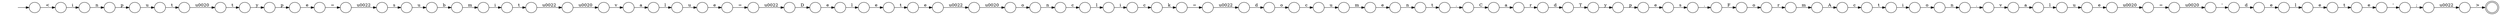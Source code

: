 digraph Automaton {
  rankdir = LR;
  0 [shape=circle,label=""];
  0 -> 19 [label="e"]
  1 [shape=circle,label=""];
  1 -> 49 [label="v"]
  2 [shape=circle,label=""];
  2 -> 11 [label="e"]
  3 [shape=circle,label=""];
  3 -> 79 [label="o"]
  4 [shape=circle,label=""];
  4 -> 90 [label=">"]
  5 [shape=circle,label=""];
  5 -> 92 [label="i"]
  6 [shape=circle,label=""];
  6 -> 77 [label="\u0020"]
  7 [shape=circle,label=""];
  7 -> 37 [label="l"]
  8 [shape=circle,label=""];
  8 -> 66 [label="."]
  9 [shape=circle,label=""];
  9 -> 16 [label="\u0022"]
  10 [shape=circle,label=""];
  10 -> 21 [label="u"]
  11 [shape=circle,label=""];
  11 -> 85 [label="="]
  12 [shape=circle,label=""];
  12 -> 50 [label="e"]
  13 [shape=circle,label=""];
  13 -> 44 [label="t"]
  14 [shape=circle,label=""];
  14 -> 91 [label="l"]
  15 [shape=circle,label=""];
  15 -> 63 [label="'"]
  16 [shape=circle,label=""];
  16 -> 48 [label="\u0020"]
  17 [shape=circle,label=""];
  17 -> 67 [label=";"]
  18 [shape=circle,label=""];
  18 -> 5 [label="m"]
  19 [shape=circle,label=""];
  19 -> 60 [label="l"]
  20 [shape=circle,label=""];
  20 -> 33 [label="l"]
  21 [shape=circle,label=""];
  21 -> 18 [label="b"]
  22 [shape=circle,label=""];
  22 -> 82 [label="p"]
  23 [shape=circle,label=""];
  23 -> 14 [label="a"]
  24 [shape=circle,label=""];
  24 -> 76 [label="a"]
  25 [shape=circle,label=""];
  25 -> 75 [label="e"]
  26 [shape=circle,label=""];
  26 -> 52 [label="c"]
  27 [shape=circle,label=""];
  27 -> 39 [label="u"]
  28 [shape=circle,label=""];
  28 -> 72 [label="D"]
  29 [shape=circle,label=""];
  29 -> 27 [label="c"]
  30 [shape=circle,label=""];
  30 -> 61 [label="t"]
  31 [shape=circle,label=""];
  31 -> 83 [label="o"]
  32 [shape=circle,label=""];
  32 -> 54 [label="p"]
  33 [shape=circle,label=""];
  33 -> 88 [label="e"]
  34 [shape=circle,label=""];
  34 -> 2 [label="p"]
  35 [shape=circle,label=""];
  35 -> 8 [label="s"]
  36 [shape=circle,label=""];
  36 -> 55 [label="i"]
  37 [shape=circle,label=""];
  37 -> 26 [label="i"]
  38 [shape=circle,label=""];
  38 -> 78 [label="u"]
  39 [shape=circle,label=""];
  39 -> 12 [label="m"]
  40 [shape=circle,label=""];
  40 -> 7 [label="c"]
  41 [shape=circle,label=""];
  41 -> 81 [label="T"]
  42 [shape=circle,label=""];
  42 -> 47 [label="t"]
  43 [shape=circle,label=""];
  43 -> 62 [label="o"]
  44 [shape=circle,label=""];
  44 -> 3 [label="i"]
  45 [shape=circle,label=""];
  45 -> 24 [label="C"]
  46 [shape=circle,label=""];
  initial [shape=plaintext,label=""];
  initial -> 46
  46 -> 36 [label="<"]
  47 [shape=circle,label=""];
  47 -> 58 [label="e"]
  48 [shape=circle,label=""];
  48 -> 23 [label="v"]
  49 [shape=circle,label=""];
  49 -> 71 [label="a"]
  50 [shape=circle,label=""];
  50 -> 87 [label="n"]
  51 [shape=circle,label=""];
  51 -> 73 [label="\u0022"]
  52 [shape=circle,label=""];
  52 -> 53 [label="k"]
  53 [shape=circle,label=""];
  53 -> 51 [label="="]
  54 [shape=circle,label=""];
  54 -> 35 [label="e"]
  55 [shape=circle,label=""];
  55 -> 22 [label="n"]
  56 [shape=circle,label=""];
  56 -> 80 [label="m"]
  57 [shape=circle,label=""];
  57 -> 28 [label="\u0022"]
  58 [shape=circle,label=""];
  58 -> 17 [label="'"]
  59 [shape=circle,label=""];
  59 -> 89 [label="\u0022"]
  60 [shape=circle,label=""];
  60 -> 42 [label="e"]
  61 [shape=circle,label=""];
  61 -> 69 [label="\u0020"]
  62 [shape=circle,label=""];
  62 -> 56 [label="r"]
  63 [shape=circle,label=""];
  63 -> 0 [label="d"]
  64 [shape=circle,label=""];
  64 -> 13 [label="c"]
  65 [shape=circle,label=""];
  65 -> 10 [label="s"]
  66 [shape=circle,label=""];
  66 -> 43 [label="F"]
  67 [shape=circle,label=""];
  67 -> 4 [label="\u0022"]
  68 [shape=circle,label=""];
  68 -> 15 [label="\u0020"]
  69 [shape=circle,label=""];
  69 -> 84 [label="t"]
  70 [shape=circle,label=""];
  70 -> 29 [label="o"]
  71 [shape=circle,label=""];
  71 -> 38 [label="l"]
  72 [shape=circle,label=""];
  72 -> 20 [label="e"]
  73 [shape=circle,label=""];
  73 -> 70 [label="d"]
  74 [shape=circle,label=""];
  74 -> 1 [label="."]
  75 [shape=circle,label=""];
  75 -> 57 [label="="]
  76 [shape=circle,label=""];
  76 -> 93 [label="r"]
  77 [shape=circle,label=""];
  77 -> 68 [label="="]
  78 [shape=circle,label=""];
  78 -> 6 [label="e"]
  79 [shape=circle,label=""];
  79 -> 74 [label="n"]
  80 [shape=circle,label=""];
  80 -> 64 [label="A"]
  81 [shape=circle,label=""];
  81 -> 32 [label="y"]
  82 [shape=circle,label=""];
  82 -> 30 [label="u"]
  83 [shape=circle,label=""];
  83 -> 40 [label="n"]
  84 [shape=circle,label=""];
  84 -> 34 [label="y"]
  85 [shape=circle,label=""];
  85 -> 65 [label="\u0022"]
  86 [shape=circle,label=""];
  86 -> 45 [label="."]
  87 [shape=circle,label=""];
  87 -> 86 [label="t"]
  88 [shape=circle,label=""];
  88 -> 94 [label="t"]
  89 [shape=circle,label=""];
  89 -> 31 [label="\u0020"]
  90 [shape=doublecircle,label=""];
  91 [shape=circle,label=""];
  91 -> 25 [label="u"]
  92 [shape=circle,label=""];
  92 -> 9 [label="t"]
  93 [shape=circle,label=""];
  93 -> 41 [label="d"]
  94 [shape=circle,label=""];
  94 -> 59 [label="e"]
}

